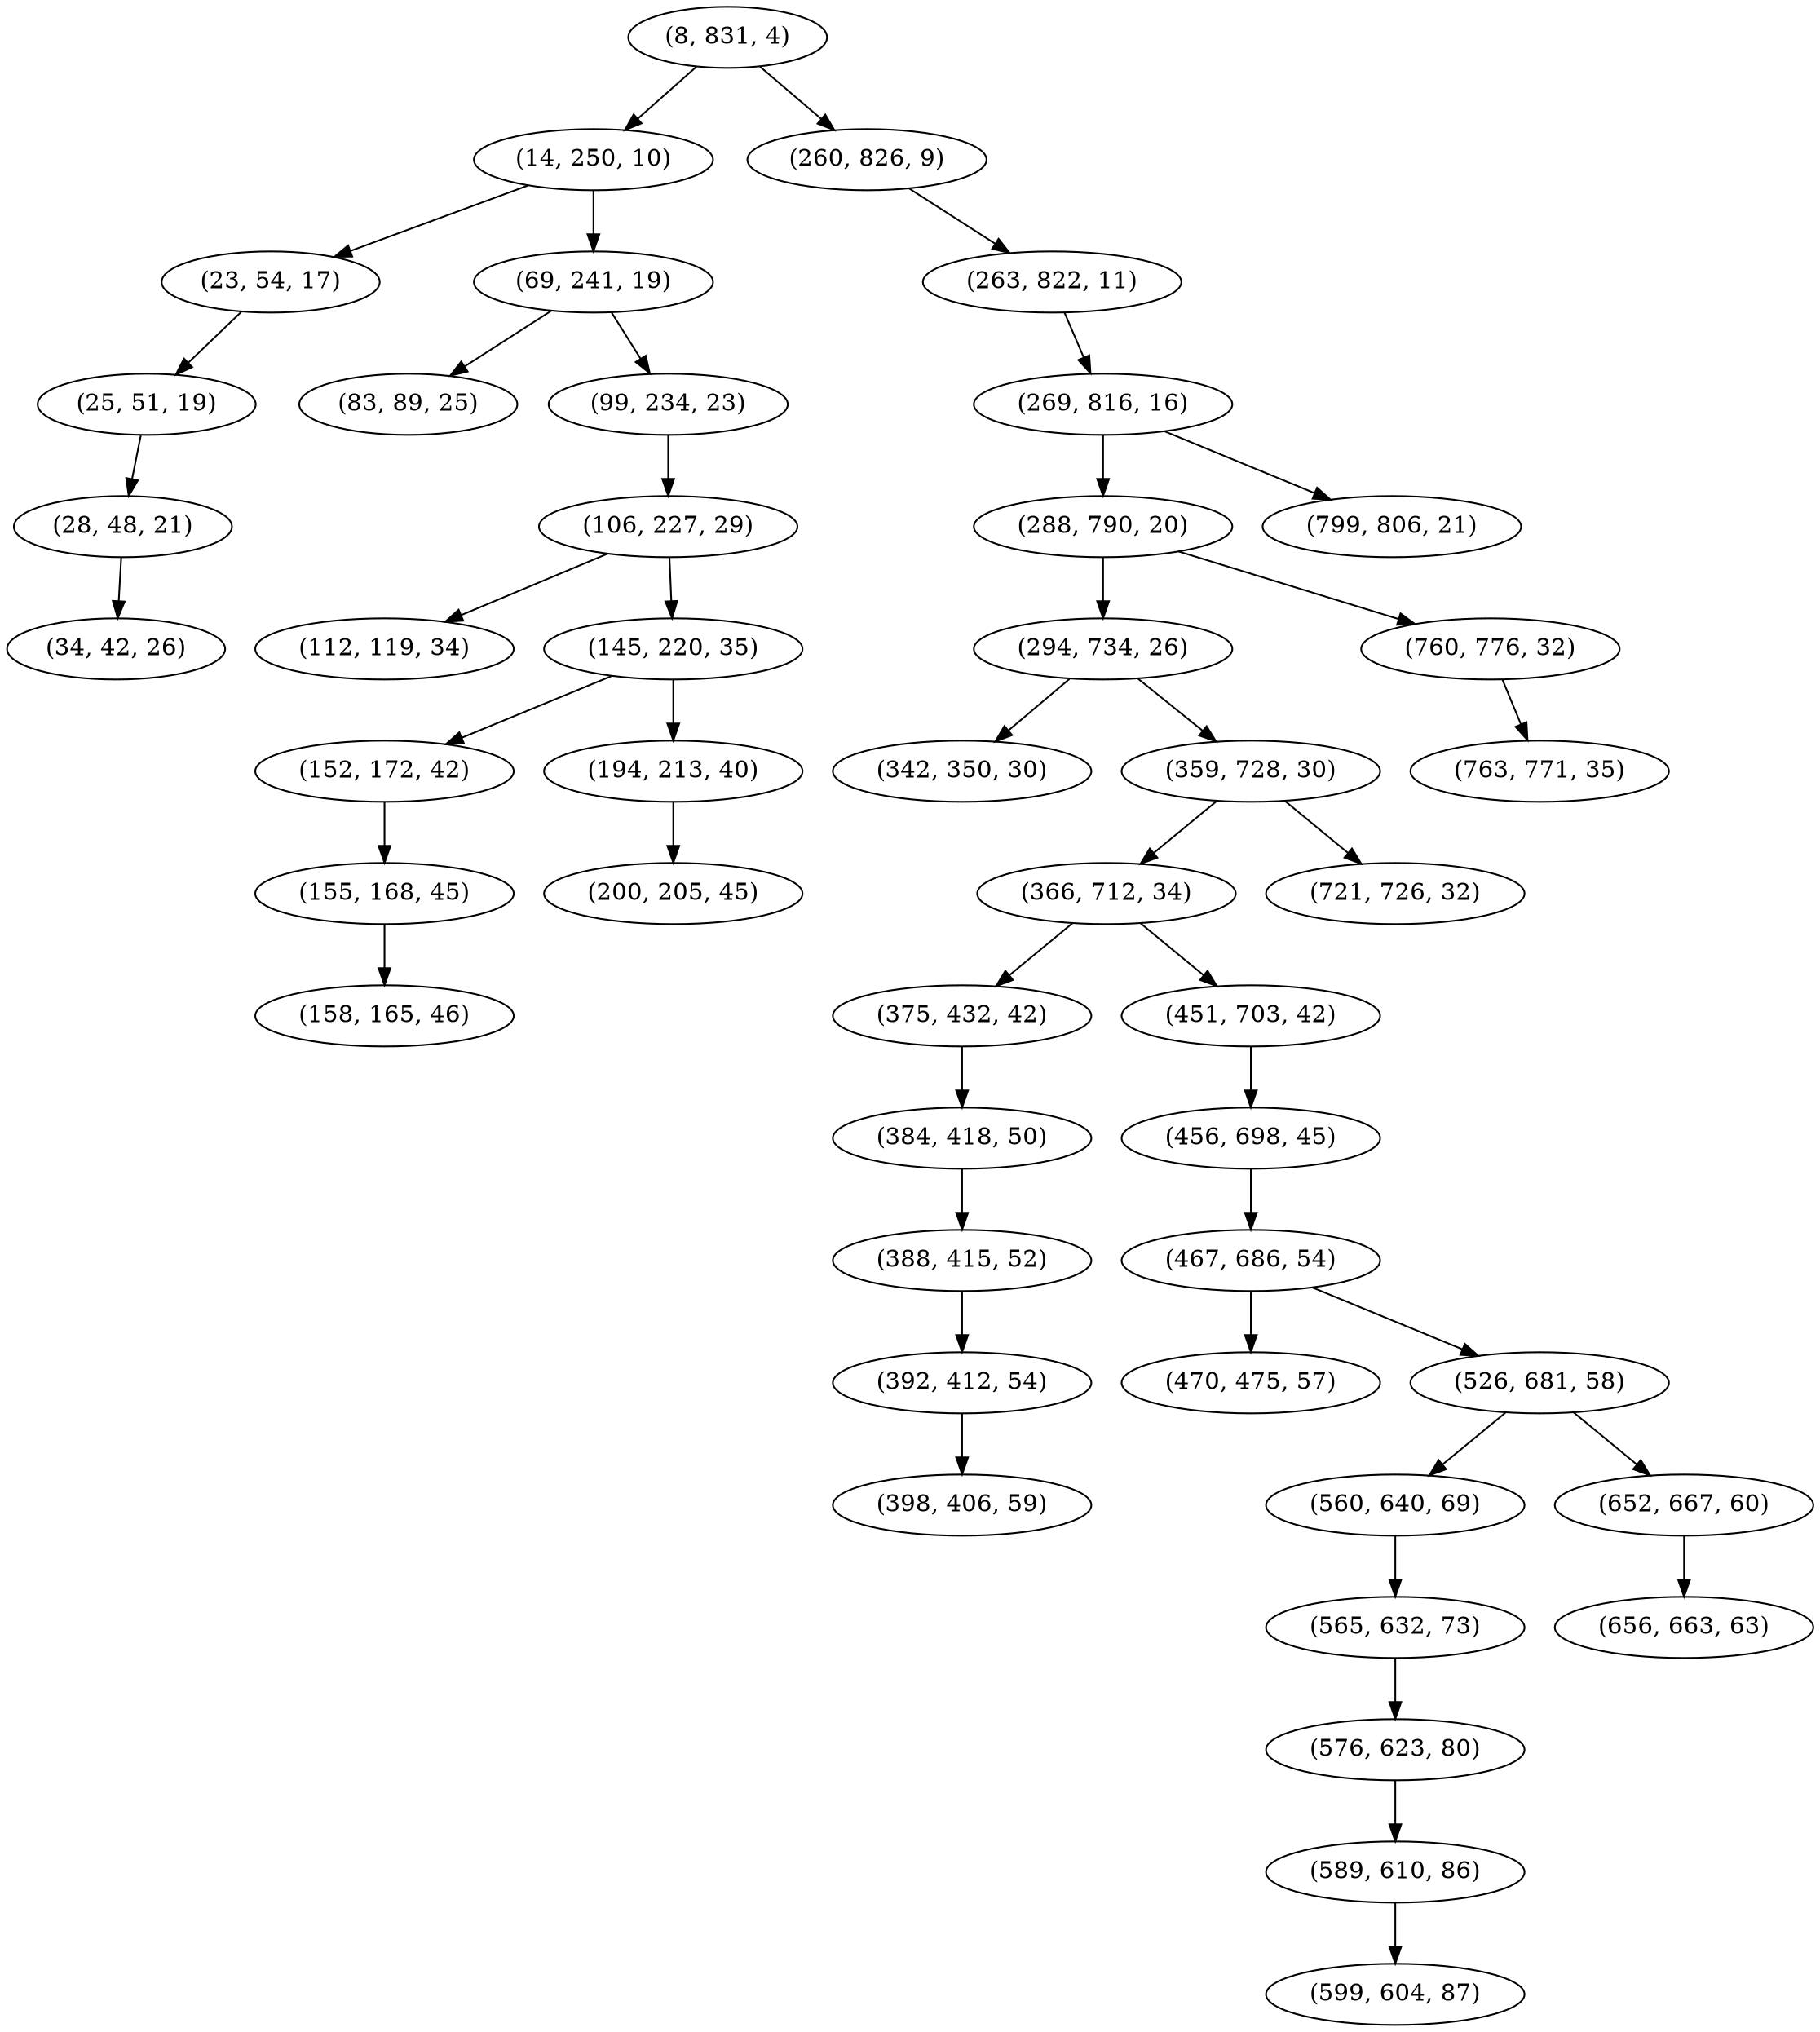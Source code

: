 digraph tree {
    "(8, 831, 4)";
    "(14, 250, 10)";
    "(23, 54, 17)";
    "(25, 51, 19)";
    "(28, 48, 21)";
    "(34, 42, 26)";
    "(69, 241, 19)";
    "(83, 89, 25)";
    "(99, 234, 23)";
    "(106, 227, 29)";
    "(112, 119, 34)";
    "(145, 220, 35)";
    "(152, 172, 42)";
    "(155, 168, 45)";
    "(158, 165, 46)";
    "(194, 213, 40)";
    "(200, 205, 45)";
    "(260, 826, 9)";
    "(263, 822, 11)";
    "(269, 816, 16)";
    "(288, 790, 20)";
    "(294, 734, 26)";
    "(342, 350, 30)";
    "(359, 728, 30)";
    "(366, 712, 34)";
    "(375, 432, 42)";
    "(384, 418, 50)";
    "(388, 415, 52)";
    "(392, 412, 54)";
    "(398, 406, 59)";
    "(451, 703, 42)";
    "(456, 698, 45)";
    "(467, 686, 54)";
    "(470, 475, 57)";
    "(526, 681, 58)";
    "(560, 640, 69)";
    "(565, 632, 73)";
    "(576, 623, 80)";
    "(589, 610, 86)";
    "(599, 604, 87)";
    "(652, 667, 60)";
    "(656, 663, 63)";
    "(721, 726, 32)";
    "(760, 776, 32)";
    "(763, 771, 35)";
    "(799, 806, 21)";
    "(8, 831, 4)" -> "(14, 250, 10)";
    "(8, 831, 4)" -> "(260, 826, 9)";
    "(14, 250, 10)" -> "(23, 54, 17)";
    "(14, 250, 10)" -> "(69, 241, 19)";
    "(23, 54, 17)" -> "(25, 51, 19)";
    "(25, 51, 19)" -> "(28, 48, 21)";
    "(28, 48, 21)" -> "(34, 42, 26)";
    "(69, 241, 19)" -> "(83, 89, 25)";
    "(69, 241, 19)" -> "(99, 234, 23)";
    "(99, 234, 23)" -> "(106, 227, 29)";
    "(106, 227, 29)" -> "(112, 119, 34)";
    "(106, 227, 29)" -> "(145, 220, 35)";
    "(145, 220, 35)" -> "(152, 172, 42)";
    "(145, 220, 35)" -> "(194, 213, 40)";
    "(152, 172, 42)" -> "(155, 168, 45)";
    "(155, 168, 45)" -> "(158, 165, 46)";
    "(194, 213, 40)" -> "(200, 205, 45)";
    "(260, 826, 9)" -> "(263, 822, 11)";
    "(263, 822, 11)" -> "(269, 816, 16)";
    "(269, 816, 16)" -> "(288, 790, 20)";
    "(269, 816, 16)" -> "(799, 806, 21)";
    "(288, 790, 20)" -> "(294, 734, 26)";
    "(288, 790, 20)" -> "(760, 776, 32)";
    "(294, 734, 26)" -> "(342, 350, 30)";
    "(294, 734, 26)" -> "(359, 728, 30)";
    "(359, 728, 30)" -> "(366, 712, 34)";
    "(359, 728, 30)" -> "(721, 726, 32)";
    "(366, 712, 34)" -> "(375, 432, 42)";
    "(366, 712, 34)" -> "(451, 703, 42)";
    "(375, 432, 42)" -> "(384, 418, 50)";
    "(384, 418, 50)" -> "(388, 415, 52)";
    "(388, 415, 52)" -> "(392, 412, 54)";
    "(392, 412, 54)" -> "(398, 406, 59)";
    "(451, 703, 42)" -> "(456, 698, 45)";
    "(456, 698, 45)" -> "(467, 686, 54)";
    "(467, 686, 54)" -> "(470, 475, 57)";
    "(467, 686, 54)" -> "(526, 681, 58)";
    "(526, 681, 58)" -> "(560, 640, 69)";
    "(526, 681, 58)" -> "(652, 667, 60)";
    "(560, 640, 69)" -> "(565, 632, 73)";
    "(565, 632, 73)" -> "(576, 623, 80)";
    "(576, 623, 80)" -> "(589, 610, 86)";
    "(589, 610, 86)" -> "(599, 604, 87)";
    "(652, 667, 60)" -> "(656, 663, 63)";
    "(760, 776, 32)" -> "(763, 771, 35)";
}
